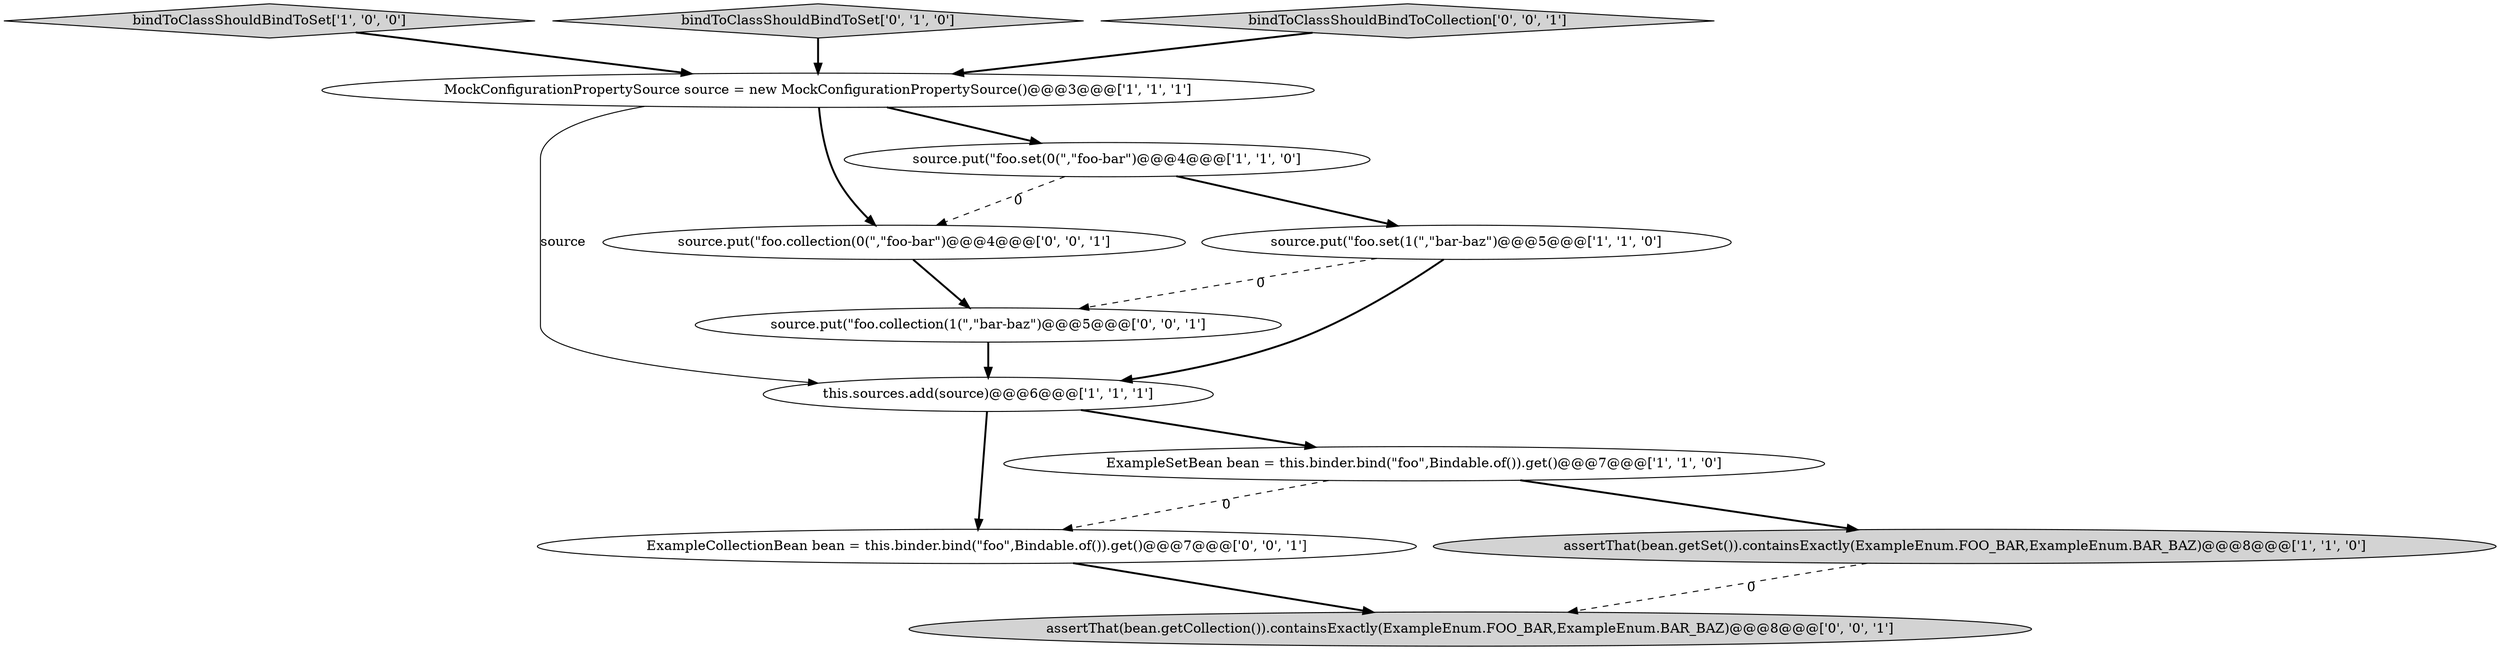 digraph {
8 [style = filled, label = "source.put(\"foo.collection(1(\",\"bar-baz\")@@@5@@@['0', '0', '1']", fillcolor = white, shape = ellipse image = "AAA0AAABBB3BBB"];
5 [style = filled, label = "this.sources.add(source)@@@6@@@['1', '1', '1']", fillcolor = white, shape = ellipse image = "AAA0AAABBB1BBB"];
12 [style = filled, label = "source.put(\"foo.collection(0(\",\"foo-bar\")@@@4@@@['0', '0', '1']", fillcolor = white, shape = ellipse image = "AAA0AAABBB3BBB"];
11 [style = filled, label = "ExampleCollectionBean bean = this.binder.bind(\"foo\",Bindable.of()).get()@@@7@@@['0', '0', '1']", fillcolor = white, shape = ellipse image = "AAA0AAABBB3BBB"];
4 [style = filled, label = "MockConfigurationPropertySource source = new MockConfigurationPropertySource()@@@3@@@['1', '1', '1']", fillcolor = white, shape = ellipse image = "AAA0AAABBB1BBB"];
3 [style = filled, label = "bindToClassShouldBindToSet['1', '0', '0']", fillcolor = lightgray, shape = diamond image = "AAA0AAABBB1BBB"];
10 [style = filled, label = "assertThat(bean.getCollection()).containsExactly(ExampleEnum.FOO_BAR,ExampleEnum.BAR_BAZ)@@@8@@@['0', '0', '1']", fillcolor = lightgray, shape = ellipse image = "AAA0AAABBB3BBB"];
7 [style = filled, label = "bindToClassShouldBindToSet['0', '1', '0']", fillcolor = lightgray, shape = diamond image = "AAA0AAABBB2BBB"];
9 [style = filled, label = "bindToClassShouldBindToCollection['0', '0', '1']", fillcolor = lightgray, shape = diamond image = "AAA0AAABBB3BBB"];
0 [style = filled, label = "source.put(\"foo.set(0(\",\"foo-bar\")@@@4@@@['1', '1', '0']", fillcolor = white, shape = ellipse image = "AAA0AAABBB1BBB"];
1 [style = filled, label = "source.put(\"foo.set(1(\",\"bar-baz\")@@@5@@@['1', '1', '0']", fillcolor = white, shape = ellipse image = "AAA0AAABBB1BBB"];
6 [style = filled, label = "assertThat(bean.getSet()).containsExactly(ExampleEnum.FOO_BAR,ExampleEnum.BAR_BAZ)@@@8@@@['1', '1', '0']", fillcolor = lightgray, shape = ellipse image = "AAA0AAABBB1BBB"];
2 [style = filled, label = "ExampleSetBean bean = this.binder.bind(\"foo\",Bindable.of()).get()@@@7@@@['1', '1', '0']", fillcolor = white, shape = ellipse image = "AAA0AAABBB1BBB"];
1->5 [style = bold, label=""];
4->12 [style = bold, label=""];
2->11 [style = dashed, label="0"];
4->5 [style = solid, label="source"];
1->8 [style = dashed, label="0"];
5->2 [style = bold, label=""];
5->11 [style = bold, label=""];
7->4 [style = bold, label=""];
0->12 [style = dashed, label="0"];
8->5 [style = bold, label=""];
11->10 [style = bold, label=""];
3->4 [style = bold, label=""];
2->6 [style = bold, label=""];
0->1 [style = bold, label=""];
12->8 [style = bold, label=""];
9->4 [style = bold, label=""];
4->0 [style = bold, label=""];
6->10 [style = dashed, label="0"];
}
